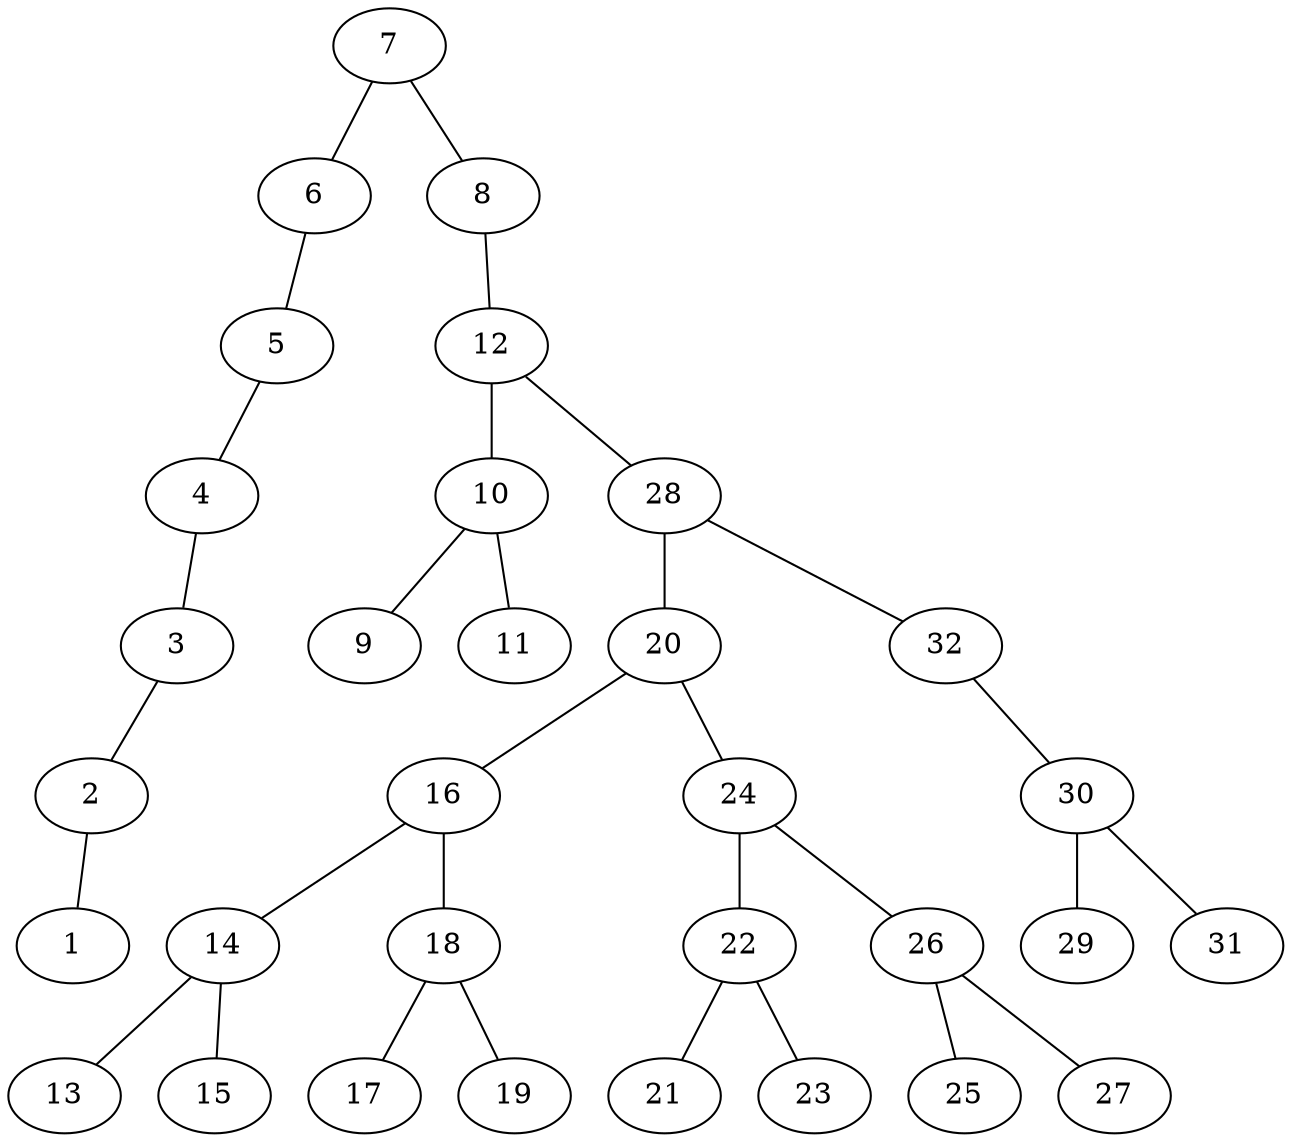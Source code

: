 graph find_7{
7 -- 6;
6 -- 5;
5 -- 4;
4 -- 3;
3 -- 2;
2 -- 1;
7 -- 8;
8 -- 12;
12 -- 10;
10 -- 9;
10 -- 11;
12 -- 28;
28 -- 20;
20 -- 16;
16 -- 14;
14 -- 13;
14 -- 15;
16 -- 18;
18 -- 17;
18 -- 19;
20 -- 24;
24 -- 22;
22 -- 21;
22 -- 23;
24 -- 26;
26 -- 25;
26 -- 27;
28 -- 32;
32 -- 30;
30 -- 29;
30 -- 31;
}

